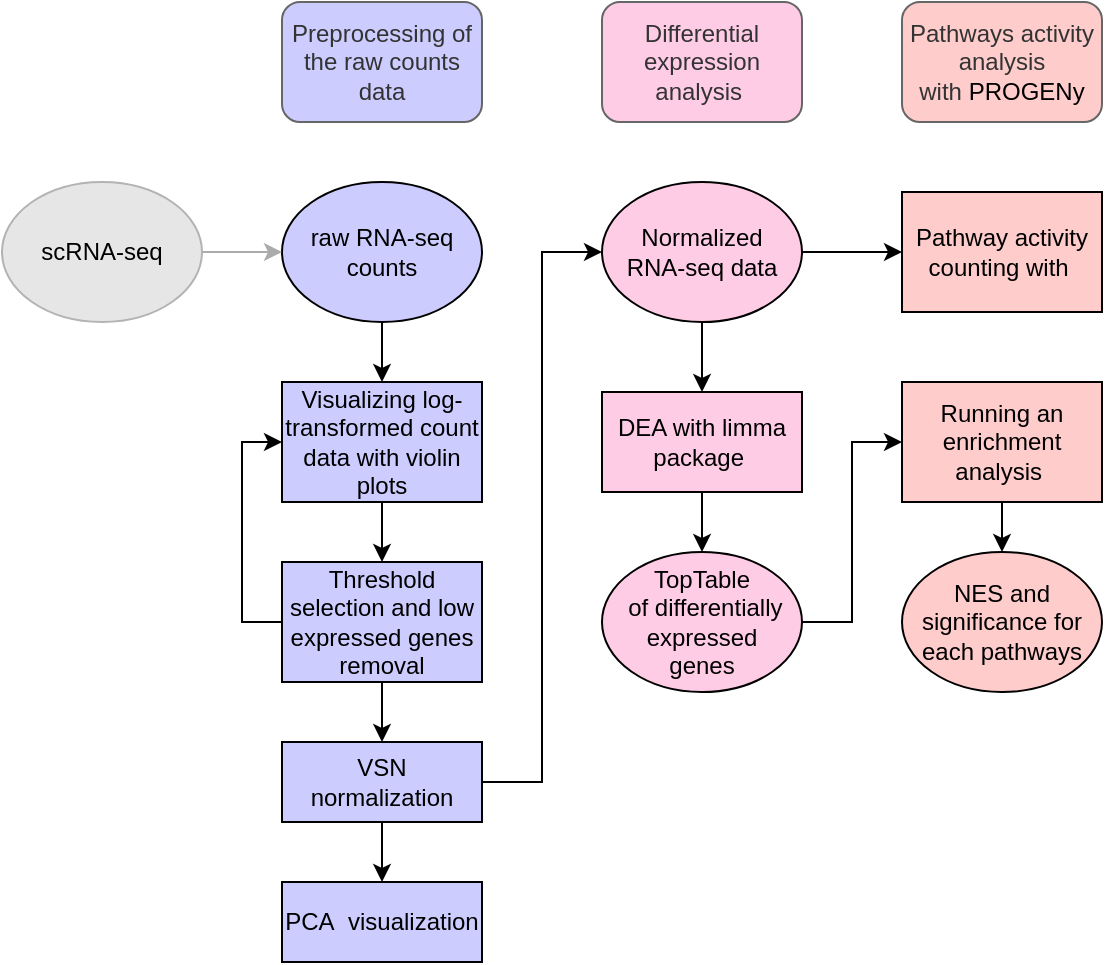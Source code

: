 <mxfile version="18.0.8" type="github">
  <diagram id="o6wPQjGqY2JazTJ8GNIp" name="Page-1">
    <mxGraphModel dx="797" dy="540" grid="1" gridSize="10" guides="1" tooltips="1" connect="1" arrows="1" fold="1" page="1" pageScale="1" pageWidth="827" pageHeight="1169" math="0" shadow="0">
      <root>
        <mxCell id="0" />
        <mxCell id="1" parent="0" />
        <mxCell id="ep8b0DQyYozTBDZ_ObIT-1" value="Preprocessing of the raw counts data" style="rounded=1;whiteSpace=wrap;html=1;fillColor=#CCCCFF;strokeColor=#666666;fontColor=#333333;" vertex="1" parent="1">
          <mxGeometry x="200" y="110" width="100" height="60" as="geometry" />
        </mxCell>
        <mxCell id="ep8b0DQyYozTBDZ_ObIT-12" style="edgeStyle=orthogonalEdgeStyle;rounded=0;orthogonalLoop=1;jettySize=auto;html=1;exitX=0;exitY=0.5;exitDx=0;exitDy=0;entryX=0;entryY=0.5;entryDx=0;entryDy=0;" edge="1" parent="1" source="ep8b0DQyYozTBDZ_ObIT-3" target="ep8b0DQyYozTBDZ_ObIT-6">
          <mxGeometry relative="1" as="geometry">
            <Array as="points">
              <mxPoint x="180" y="420" />
              <mxPoint x="180" y="330" />
            </Array>
          </mxGeometry>
        </mxCell>
        <mxCell id="ep8b0DQyYozTBDZ_ObIT-32" value="" style="edgeStyle=orthogonalEdgeStyle;rounded=0;orthogonalLoop=1;jettySize=auto;html=1;" edge="1" parent="1" source="ep8b0DQyYozTBDZ_ObIT-3" target="ep8b0DQyYozTBDZ_ObIT-27">
          <mxGeometry relative="1" as="geometry" />
        </mxCell>
        <mxCell id="ep8b0DQyYozTBDZ_ObIT-3" value="Threshold selection and low expressed genes removal" style="rounded=0;whiteSpace=wrap;html=1;fillColor=#CCCCFF;" vertex="1" parent="1">
          <mxGeometry x="200" y="390" width="100" height="60" as="geometry" />
        </mxCell>
        <mxCell id="ep8b0DQyYozTBDZ_ObIT-5" value="PCA&amp;nbsp; visualization" style="rounded=0;whiteSpace=wrap;html=1;fillColor=#CCCCFF;" vertex="1" parent="1">
          <mxGeometry x="200" y="550" width="100" height="40" as="geometry" />
        </mxCell>
        <mxCell id="ep8b0DQyYozTBDZ_ObIT-11" style="edgeStyle=orthogonalEdgeStyle;rounded=0;orthogonalLoop=1;jettySize=auto;html=1;exitX=0.5;exitY=1;exitDx=0;exitDy=0;entryX=0.5;entryY=0;entryDx=0;entryDy=0;" edge="1" parent="1" source="ep8b0DQyYozTBDZ_ObIT-6" target="ep8b0DQyYozTBDZ_ObIT-3">
          <mxGeometry relative="1" as="geometry" />
        </mxCell>
        <mxCell id="ep8b0DQyYozTBDZ_ObIT-6" value="Visualizing log-transformed count data with violin plots" style="rounded=0;whiteSpace=wrap;html=1;fillColor=#CCCCFF;" vertex="1" parent="1">
          <mxGeometry x="200" y="300" width="100" height="60" as="geometry" />
        </mxCell>
        <mxCell id="ep8b0DQyYozTBDZ_ObIT-39" style="edgeStyle=orthogonalEdgeStyle;rounded=0;orthogonalLoop=1;jettySize=auto;html=1;entryX=0.5;entryY=0;entryDx=0;entryDy=0;" edge="1" parent="1" source="ep8b0DQyYozTBDZ_ObIT-8" target="ep8b0DQyYozTBDZ_ObIT-37">
          <mxGeometry relative="1" as="geometry" />
        </mxCell>
        <mxCell id="ep8b0DQyYozTBDZ_ObIT-8" value="DEA with limma package&amp;nbsp;" style="rounded=0;whiteSpace=wrap;html=1;fillColor=#FFCCE6;" vertex="1" parent="1">
          <mxGeometry x="360" y="305" width="100" height="50" as="geometry" />
        </mxCell>
        <mxCell id="ep8b0DQyYozTBDZ_ObIT-17" style="edgeStyle=orthogonalEdgeStyle;rounded=0;orthogonalLoop=1;jettySize=auto;html=1;exitX=0.5;exitY=1;exitDx=0;exitDy=0;entryX=0.5;entryY=0;entryDx=0;entryDy=0;" edge="1" parent="1" source="ep8b0DQyYozTBDZ_ObIT-16" target="ep8b0DQyYozTBDZ_ObIT-6">
          <mxGeometry relative="1" as="geometry" />
        </mxCell>
        <mxCell id="ep8b0DQyYozTBDZ_ObIT-16" value="&lt;span style=&quot;&quot;&gt;raw RNA-seq counts&lt;/span&gt;" style="ellipse;whiteSpace=wrap;html=1;rounded=1;fillColor=#CCCCFF;" vertex="1" parent="1">
          <mxGeometry x="200" y="200" width="100" height="70" as="geometry" />
        </mxCell>
        <mxCell id="ep8b0DQyYozTBDZ_ObIT-38" style="edgeStyle=orthogonalEdgeStyle;rounded=0;orthogonalLoop=1;jettySize=auto;html=1;exitX=0.5;exitY=1;exitDx=0;exitDy=0;entryX=0.5;entryY=0;entryDx=0;entryDy=0;" edge="1" parent="1" source="ep8b0DQyYozTBDZ_ObIT-18" target="ep8b0DQyYozTBDZ_ObIT-8">
          <mxGeometry relative="1" as="geometry" />
        </mxCell>
        <mxCell id="ep8b0DQyYozTBDZ_ObIT-49" style="edgeStyle=orthogonalEdgeStyle;rounded=0;orthogonalLoop=1;jettySize=auto;html=1;entryX=0;entryY=0.5;entryDx=0;entryDy=0;strokeColor=#000000;fillColor=#000000;" edge="1" parent="1" source="ep8b0DQyYozTBDZ_ObIT-18" target="ep8b0DQyYozTBDZ_ObIT-47">
          <mxGeometry relative="1" as="geometry" />
        </mxCell>
        <mxCell id="ep8b0DQyYozTBDZ_ObIT-18" value="Normalized &lt;br&gt;RNA-seq data" style="ellipse;whiteSpace=wrap;html=1;rounded=1;fillColor=#FFCCE6;" vertex="1" parent="1">
          <mxGeometry x="360" y="200" width="100" height="70" as="geometry" />
        </mxCell>
        <mxCell id="ep8b0DQyYozTBDZ_ObIT-23" value="Differential expression analysis&amp;nbsp;" style="rounded=1;whiteSpace=wrap;html=1;fillColor=#FFCCE6;strokeColor=#666666;fontColor=#333333;" vertex="1" parent="1">
          <mxGeometry x="360" y="110" width="100" height="60" as="geometry" />
        </mxCell>
        <mxCell id="ep8b0DQyYozTBDZ_ObIT-34" style="edgeStyle=orthogonalEdgeStyle;rounded=0;orthogonalLoop=1;jettySize=auto;html=1;entryX=0.5;entryY=0;entryDx=0;entryDy=0;" edge="1" parent="1" source="ep8b0DQyYozTBDZ_ObIT-27" target="ep8b0DQyYozTBDZ_ObIT-5">
          <mxGeometry relative="1" as="geometry" />
        </mxCell>
        <mxCell id="ep8b0DQyYozTBDZ_ObIT-36" style="edgeStyle=orthogonalEdgeStyle;rounded=0;orthogonalLoop=1;jettySize=auto;html=1;entryX=0;entryY=0.5;entryDx=0;entryDy=0;" edge="1" parent="1" source="ep8b0DQyYozTBDZ_ObIT-27" target="ep8b0DQyYozTBDZ_ObIT-18">
          <mxGeometry relative="1" as="geometry" />
        </mxCell>
        <mxCell id="ep8b0DQyYozTBDZ_ObIT-27" value="VSN normalization" style="rounded=0;whiteSpace=wrap;html=1;fillColor=#CCCCFF;" vertex="1" parent="1">
          <mxGeometry x="200" y="480" width="100" height="40" as="geometry" />
        </mxCell>
        <mxCell id="ep8b0DQyYozTBDZ_ObIT-50" style="edgeStyle=orthogonalEdgeStyle;rounded=0;orthogonalLoop=1;jettySize=auto;html=1;exitX=1;exitY=0.5;exitDx=0;exitDy=0;strokeColor=#000000;fillColor=#000000;entryX=0;entryY=0.5;entryDx=0;entryDy=0;" edge="1" parent="1" source="ep8b0DQyYozTBDZ_ObIT-37" target="ep8b0DQyYozTBDZ_ObIT-51">
          <mxGeometry relative="1" as="geometry">
            <mxPoint x="500" y="340" as="targetPoint" />
          </mxGeometry>
        </mxCell>
        <mxCell id="ep8b0DQyYozTBDZ_ObIT-37" value="&lt;span style=&quot;&quot;&gt;TopTable&lt;br&gt;&amp;nbsp;of differentially expressed &lt;br&gt;genes&lt;/span&gt;" style="ellipse;whiteSpace=wrap;html=1;rounded=1;fillColor=#FFCCE6;" vertex="1" parent="1">
          <mxGeometry x="360" y="385" width="100" height="70" as="geometry" />
        </mxCell>
        <mxCell id="ep8b0DQyYozTBDZ_ObIT-42" style="edgeStyle=orthogonalEdgeStyle;rounded=0;orthogonalLoop=1;jettySize=auto;html=1;entryX=0;entryY=0.5;entryDx=0;entryDy=0;strokeColor=#ABABAB;" edge="1" parent="1" source="ep8b0DQyYozTBDZ_ObIT-40" target="ep8b0DQyYozTBDZ_ObIT-16">
          <mxGeometry relative="1" as="geometry" />
        </mxCell>
        <mxCell id="ep8b0DQyYozTBDZ_ObIT-40" value="scRNA-seq" style="ellipse;whiteSpace=wrap;html=1;rounded=1;strokeColor=#B3B3B3;fillColor=#E6E6E6;" vertex="1" parent="1">
          <mxGeometry x="60" y="200" width="100" height="70" as="geometry" />
        </mxCell>
        <mxCell id="ep8b0DQyYozTBDZ_ObIT-45" value="Pathways activity analysis with&amp;nbsp;&lt;span style=&quot;color: rgb(0, 0, 0);&quot;&gt;PROGENy&lt;/span&gt;" style="rounded=1;whiteSpace=wrap;html=1;fillColor=#FFCCCC;strokeColor=#666666;fontColor=#333333;" vertex="1" parent="1">
          <mxGeometry x="510" y="110" width="100" height="60" as="geometry" />
        </mxCell>
        <mxCell id="ep8b0DQyYozTBDZ_ObIT-47" value="Pathway activity counting with&amp;nbsp;" style="rounded=0;whiteSpace=wrap;html=1;strokeColor=#000000;fillColor=#FFCCCC;" vertex="1" parent="1">
          <mxGeometry x="510" y="205" width="100" height="60" as="geometry" />
        </mxCell>
        <mxCell id="ep8b0DQyYozTBDZ_ObIT-55" style="edgeStyle=orthogonalEdgeStyle;rounded=0;orthogonalLoop=1;jettySize=auto;html=1;exitX=0.5;exitY=1;exitDx=0;exitDy=0;entryX=0.5;entryY=0;entryDx=0;entryDy=0;strokeColor=#000000;fillColor=#000000;" edge="1" parent="1" source="ep8b0DQyYozTBDZ_ObIT-51" target="ep8b0DQyYozTBDZ_ObIT-52">
          <mxGeometry relative="1" as="geometry" />
        </mxCell>
        <mxCell id="ep8b0DQyYozTBDZ_ObIT-51" value="Running an enrichment analysis&amp;nbsp;" style="rounded=0;whiteSpace=wrap;html=1;strokeColor=#000000;fillColor=#FFCCCC;" vertex="1" parent="1">
          <mxGeometry x="510" y="300" width="100" height="60" as="geometry" />
        </mxCell>
        <mxCell id="ep8b0DQyYozTBDZ_ObIT-52" value="NES and significance for each pathways" style="ellipse;whiteSpace=wrap;html=1;rounded=1;fillColor=#FFCCCC;" vertex="1" parent="1">
          <mxGeometry x="510" y="385" width="100" height="70" as="geometry" />
        </mxCell>
      </root>
    </mxGraphModel>
  </diagram>
</mxfile>
